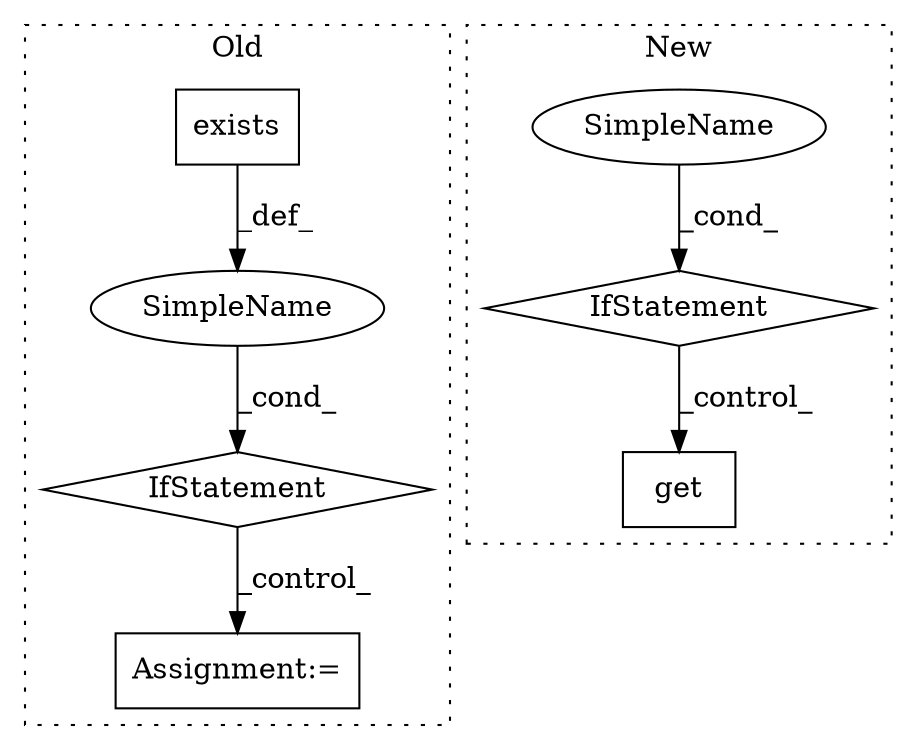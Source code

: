 digraph G {
subgraph cluster0 {
1 [label="exists" a="32" s="22650,22673" l="7,1" shape="box"];
3 [label="IfStatement" a="25" s="22621,22674" l="4,2" shape="diamond"];
4 [label="Assignment:=" a="7" s="22876" l="1" shape="box"];
5 [label="SimpleName" a="42" s="" l="" shape="ellipse"];
label = "Old";
style="dotted";
}
subgraph cluster1 {
2 [label="get" a="32" s="22740,22748" l="4,1" shape="box"];
6 [label="IfStatement" a="25" s="22617,22632" l="4,2" shape="diamond"];
7 [label="SimpleName" a="42" s="" l="" shape="ellipse"];
label = "New";
style="dotted";
}
1 -> 5 [label="_def_"];
3 -> 4 [label="_control_"];
5 -> 3 [label="_cond_"];
6 -> 2 [label="_control_"];
7 -> 6 [label="_cond_"];
}